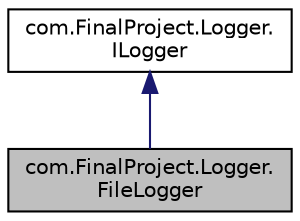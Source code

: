 digraph "com.FinalProject.Logger.FileLogger"
{
 // LATEX_PDF_SIZE
  edge [fontname="Helvetica",fontsize="10",labelfontname="Helvetica",labelfontsize="10"];
  node [fontname="Helvetica",fontsize="10",shape=record];
  Node1 [label="com.FinalProject.Logger.\lFileLogger",height=0.2,width=0.4,color="black", fillcolor="grey75", style="filled", fontcolor="black",tooltip=" "];
  Node2 -> Node1 [dir="back",color="midnightblue",fontsize="10",style="solid"];
  Node2 [label="com.FinalProject.Logger.\lILogger",height=0.2,width=0.4,color="black", fillcolor="white", style="filled",URL="$interfacecom_1_1FinalProject_1_1Logger_1_1ILogger.html",tooltip=" "];
}
